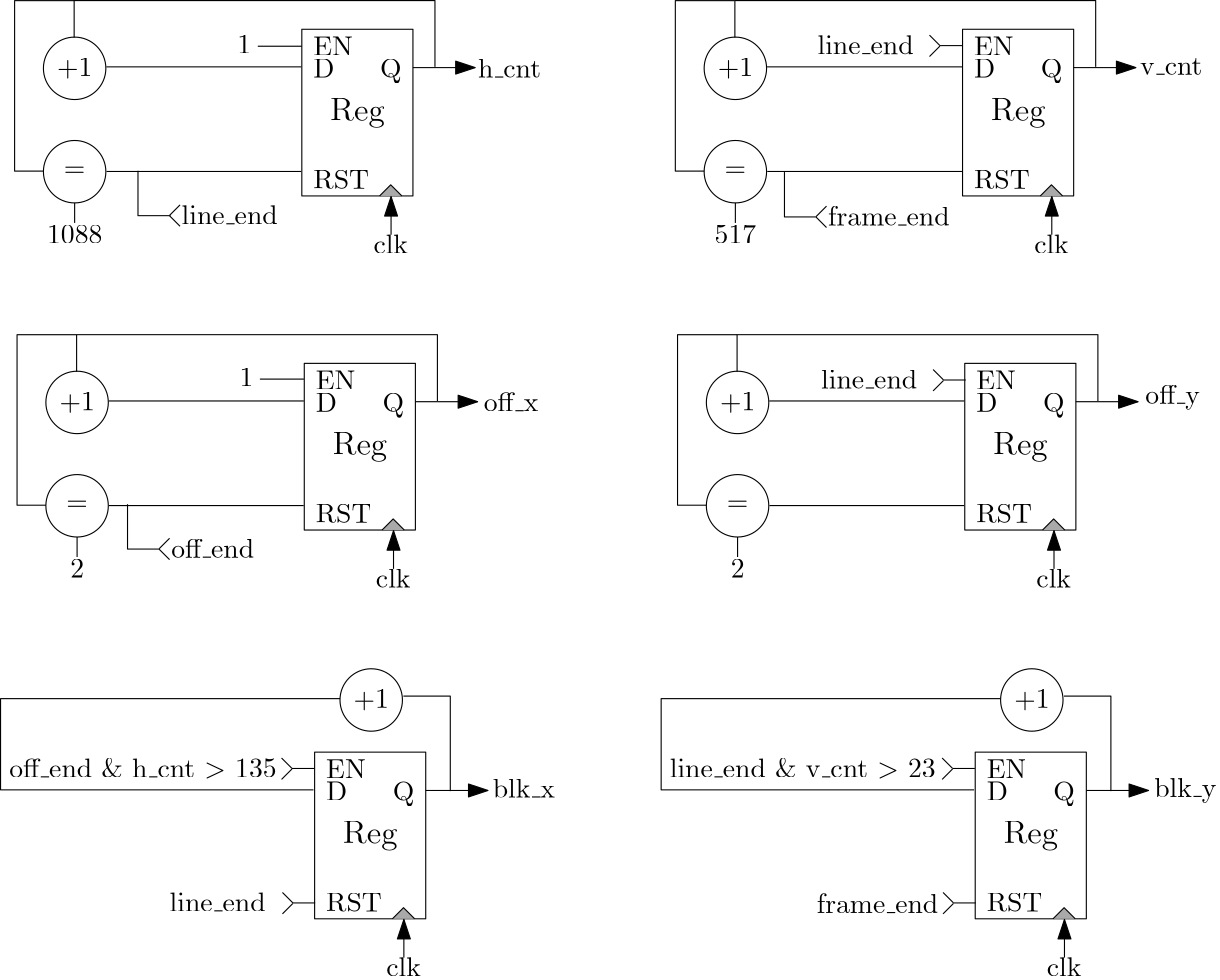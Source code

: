 <?xml version="1.0"?>
<!DOCTYPE ipe SYSTEM "ipe.dtd">
<ipe version="70218" creator="Ipe 7.2.23">
<info created="D:20210514162734" modified="D:20210514162847"/>
<ipestyle name="basic">
<symbol name="arrow/arc(spx)">
<path stroke="sym-stroke" fill="sym-stroke" pen="sym-pen">
0 0 m
-1 0.333 l
-1 -0.333 l
h
</path>
</symbol>
<symbol name="arrow/farc(spx)">
<path stroke="sym-stroke" fill="white" pen="sym-pen">
0 0 m
-1 0.333 l
-1 -0.333 l
h
</path>
</symbol>
<symbol name="arrow/ptarc(spx)">
<path stroke="sym-stroke" fill="sym-stroke" pen="sym-pen">
0 0 m
-1 0.333 l
-0.8 0 l
-1 -0.333 l
h
</path>
</symbol>
<symbol name="arrow/fptarc(spx)">
<path stroke="sym-stroke" fill="white" pen="sym-pen">
0 0 m
-1 0.333 l
-0.8 0 l
-1 -0.333 l
h
</path>
</symbol>
<symbol name="mark/circle(sx)" transformations="translations">
<path fill="sym-stroke">
0.6 0 0 0.6 0 0 e
0.4 0 0 0.4 0 0 e
</path>
</symbol>
<symbol name="mark/disk(sx)" transformations="translations">
<path fill="sym-stroke">
0.6 0 0 0.6 0 0 e
</path>
</symbol>
<symbol name="mark/fdisk(sfx)" transformations="translations">
<group>
<path fill="sym-fill">
0.5 0 0 0.5 0 0 e
</path>
<path fill="sym-stroke" fillrule="eofill">
0.6 0 0 0.6 0 0 e
0.4 0 0 0.4 0 0 e
</path>
</group>
</symbol>
<symbol name="mark/box(sx)" transformations="translations">
<path fill="sym-stroke" fillrule="eofill">
-0.6 -0.6 m
0.6 -0.6 l
0.6 0.6 l
-0.6 0.6 l
h
-0.4 -0.4 m
0.4 -0.4 l
0.4 0.4 l
-0.4 0.4 l
h
</path>
</symbol>
<symbol name="mark/square(sx)" transformations="translations">
<path fill="sym-stroke">
-0.6 -0.6 m
0.6 -0.6 l
0.6 0.6 l
-0.6 0.6 l
h
</path>
</symbol>
<symbol name="mark/fsquare(sfx)" transformations="translations">
<group>
<path fill="sym-fill">
-0.5 -0.5 m
0.5 -0.5 l
0.5 0.5 l
-0.5 0.5 l
h
</path>
<path fill="sym-stroke" fillrule="eofill">
-0.6 -0.6 m
0.6 -0.6 l
0.6 0.6 l
-0.6 0.6 l
h
-0.4 -0.4 m
0.4 -0.4 l
0.4 0.4 l
-0.4 0.4 l
h
</path>
</group>
</symbol>
<symbol name="mark/cross(sx)" transformations="translations">
<group>
<path fill="sym-stroke">
-0.43 -0.57 m
0.57 0.43 l
0.43 0.57 l
-0.57 -0.43 l
h
</path>
<path fill="sym-stroke">
-0.43 0.57 m
0.57 -0.43 l
0.43 -0.57 l
-0.57 0.43 l
h
</path>
</group>
</symbol>
<symbol name="arrow/fnormal(spx)">
<path stroke="sym-stroke" fill="white" pen="sym-pen">
0 0 m
-1 0.333 l
-1 -0.333 l
h
</path>
</symbol>
<symbol name="arrow/pointed(spx)">
<path stroke="sym-stroke" fill="sym-stroke" pen="sym-pen">
0 0 m
-1 0.333 l
-0.8 0 l
-1 -0.333 l
h
</path>
</symbol>
<symbol name="arrow/fpointed(spx)">
<path stroke="sym-stroke" fill="white" pen="sym-pen">
0 0 m
-1 0.333 l
-0.8 0 l
-1 -0.333 l
h
</path>
</symbol>
<symbol name="arrow/linear(spx)">
<path stroke="sym-stroke" pen="sym-pen">
-1 0.333 m
0 0 l
-1 -0.333 l
</path>
</symbol>
<symbol name="arrow/fdouble(spx)">
<path stroke="sym-stroke" fill="white" pen="sym-pen">
0 0 m
-1 0.333 l
-1 -0.333 l
h
-1 0 m
-2 0.333 l
-2 -0.333 l
h
</path>
</symbol>
<symbol name="arrow/double(spx)">
<path stroke="sym-stroke" fill="sym-stroke" pen="sym-pen">
0 0 m
-1 0.333 l
-1 -0.333 l
h
-1 0 m
-2 0.333 l
-2 -0.333 l
h
</path>
</symbol>
<symbol name="arrow/mid-normal(spx)">
<path stroke="sym-stroke" fill="sym-stroke" pen="sym-pen">
0.5 0 m
-0.5 0.333 l
-0.5 -0.333 l
h
</path>
</symbol>
<symbol name="arrow/mid-fnormal(spx)">
<path stroke="sym-stroke" fill="white" pen="sym-pen">
0.5 0 m
-0.5 0.333 l
-0.5 -0.333 l
h
</path>
</symbol>
<symbol name="arrow/mid-pointed(spx)">
<path stroke="sym-stroke" fill="sym-stroke" pen="sym-pen">
0.5 0 m
-0.5 0.333 l
-0.3 0 l
-0.5 -0.333 l
h
</path>
</symbol>
<symbol name="arrow/mid-fpointed(spx)">
<path stroke="sym-stroke" fill="white" pen="sym-pen">
0.5 0 m
-0.5 0.333 l
-0.3 0 l
-0.5 -0.333 l
h
</path>
</symbol>
<symbol name="arrow/mid-double(spx)">
<path stroke="sym-stroke" fill="sym-stroke" pen="sym-pen">
1 0 m
0 0.333 l
0 -0.333 l
h
0 0 m
-1 0.333 l
-1 -0.333 l
h
</path>
</symbol>
<symbol name="arrow/mid-fdouble(spx)">
<path stroke="sym-stroke" fill="white" pen="sym-pen">
1 0 m
0 0.333 l
0 -0.333 l
h
0 0 m
-1 0.333 l
-1 -0.333 l
h
</path>
</symbol>
<anglesize name="22.5 deg" value="22.5"/>
<anglesize name="30 deg" value="30"/>
<anglesize name="45 deg" value="45"/>
<anglesize name="60 deg" value="60"/>
<anglesize name="90 deg" value="90"/>
<arrowsize name="large" value="10"/>
<arrowsize name="small" value="5"/>
<arrowsize name="tiny" value="3"/>
<color name="blue" value="0 0 1"/>
<color name="brown" value="0.647 0.165 0.165"/>
<color name="darkblue" value="0 0 0.545"/>
<color name="darkcyan" value="0 0.545 0.545"/>
<color name="darkgray" value="0.663"/>
<color name="darkgreen" value="0 0.392 0"/>
<color name="darkmagenta" value="0.545 0 0.545"/>
<color name="darkorange" value="1 0.549 0"/>
<color name="darkred" value="0.545 0 0"/>
<color name="gold" value="1 0.843 0"/>
<color name="gray" value="0.745"/>
<color name="green" value="0 1 0"/>
<color name="lightblue" value="0.678 0.847 0.902"/>
<color name="lightcyan" value="0.878 1 1"/>
<color name="lightgray" value="0.827"/>
<color name="lightgreen" value="0.565 0.933 0.565"/>
<color name="lightyellow" value="1 1 0.878"/>
<color name="navy" value="0 0 0.502"/>
<color name="orange" value="1 0.647 0"/>
<color name="pink" value="1 0.753 0.796"/>
<color name="purple" value="0.627 0.125 0.941"/>
<color name="red" value="1 0 0"/>
<color name="seagreen" value="0.18 0.545 0.341"/>
<color name="turquoise" value="0.251 0.878 0.816"/>
<color name="violet" value="0.933 0.51 0.933"/>
<color name="yellow" value="1 1 0"/>
<dashstyle name="dash dot dotted" value="[4 2 1 2 1 2] 0"/>
<dashstyle name="dash dotted" value="[4 2 1 2] 0"/>
<dashstyle name="dashed" value="[4] 0"/>
<dashstyle name="dotted" value="[1 3] 0"/>
<gridsize name="10 pts (~3.5 mm)" value="10"/>
<gridsize name="14 pts (~5 mm)" value="14"/>
<gridsize name="16 pts (~6 mm)" value="16"/>
<gridsize name="20 pts (~7 mm)" value="20"/>
<gridsize name="28 pts (~10 mm)" value="28"/>
<gridsize name="32 pts (~12 mm)" value="32"/>
<gridsize name="4 pts" value="4"/>
<gridsize name="56 pts (~20 mm)" value="56"/>
<gridsize name="8 pts (~3 mm)" value="8"/>
<opacity name="10%" value="0.1"/>
<opacity name="30%" value="0.3"/>
<opacity name="50%" value="0.5"/>
<opacity name="75%" value="0.75"/>
<pen name="fat" value="1.2"/>
<pen name="heavier" value="0.8"/>
<pen name="ultrafat" value="2"/>
<symbolsize name="large" value="5"/>
<symbolsize name="small" value="2"/>
<symbolsize name="tiny" value="1.1"/>
<textsize name="Huge" value="\Huge"/>
<textsize name="LARGE" value="\LARGE"/>
<textsize name="Large" value="\Large"/>
<textsize name="footnote" value="\footnotesize"/>
<textsize name="huge" value="\huge"/>
<textsize name="large" value="\large"/>
<textsize name="small" value="\small"/>
<textsize name="tiny" value="\tiny"/>
<textstyle name="center" begin="\begin{center}" end="\end{center}"/>
<textstyle name="item" begin="\begin{itemize}\item{}" end="\end{itemize}"/>
<textstyle name="itemize" begin="\begin{itemize}" end="\end{itemize}"/>
<tiling name="falling" angle="-60" step="4" width="1"/>
<tiling name="rising" angle="30" step="4" width="1"/>
</ipestyle>
<page>
<layer name="alpha"/>
<view layers="alpha" active="alpha"/>
<group layer="alpha" matrix="1 0 0 1 -0.0227563 89.2897">
<group matrix="1 0 0 1 0 -92.4295">
<group matrix="1 0 0 1 -44.3238 -144.013">
<text matrix="1 0 0 1 12.7193 17.2055" transformations="translations" pos="299.506 547.912" stroke="black" type="label" width="12.73" height="6.421" depth="0.83" valign="baseline">+1</text>
<path matrix="1 0 0 1 13.1645 16.6751" stroke="black">
11.2392 0 0 11.2392 305.425 551.238 e
</path>
</group>
<path matrix="1 0 0 1 -74.1087 -18.8726" stroke="black">
328 424 m
328 364 l
368 364 l
368 424 l
h
</path>
<text matrix="1 0 0 1 -75.9437 -11.7996" transformations="translations" pos="340 384" stroke="black" type="label" width="19.67" height="8.174" depth="2.32" valign="baseline" size="large">Reg</text>
<path matrix="1 0 0 1 -74.1087 -10.8726" stroke="black" fill="darkgray">
356 356 m
360 360 l
364 356 l
</path>
<text matrix="1 0 0 1 -83.2057 -23.5576" transformations="translations" pos="362.871 347.966" stroke="black" type="label" width="12.453" height="6.918" depth="0" valign="baseline">clk</text>
<text matrix="1 0 0 1 -73.9827 -16.2766" transformations="translations" pos="332 404" stroke="black" type="label" width="7.61" height="6.808" depth="0" valign="baseline">D</text>
<text matrix="1 0 0 1 -69.9827 -16.2766" transformations="translations" pos="352 404" stroke="black" type="label" width="7.749" height="6.815" depth="1.93" valign="baseline">Q</text>
<text matrix="1 0 0 1 -73.9827 27.7234" transformations="translations" pos="332 368" stroke="black" type="label" width="14.252" height="6.808" depth="0" valign="baseline">EN</text>
<text matrix="1 0 0 1 -73.9827 -16.2766" transformations="translations" pos="332 364" stroke="black" type="label" width="20.064" height="6.808" depth="0" valign="baseline">RST</text>
<path matrix="-0.303025 0 0 2.04368 389.743 -382.557" stroke="black" arrow="normal/normal">
342.294 349.228 m
342.294 355.946 l
</path>
<path matrix="1 0 0 1 -80.3127 -259.102" stroke="0" arrow="normal/normal">
374.199 650.424 m
396.603 650.424 l
</path>
<text matrix="1 0 0 1 -158.39 -163.956" transformations="translations" pos="360.058 511.754" stroke="black" type="label" width="34.582" height="6.918" depth="0" valign="baseline">line\_end</text>
<path matrix="-1 0 0 1 601.56 -115.864" stroke="black">
355.819 515.117 m
359.578 518.876 l
</path>
<path matrix="-1 0 0 -1 601.564 914.187" stroke="black">
355.819 515.117 m
359.578 518.876 l
</path>
<path matrix="1 0 0 1 -149.445 -65.4596" stroke="black">
395.17 464.704 m
403.202 464.704 l
</path>
<text matrix="1 0 0 1 -157.771 -68.9819" transformations="translations" pos="475.76 457.767" stroke="black" type="label" width="22.405" height="6.918" depth="0" valign="baseline">blk\_x</text>
<path matrix="-1 0 0 1 601.883 -164.27" stroke="black">
355.819 515.117 m
359.578 518.876 l
</path>
<path matrix="-1 0 0 -1 601.887 865.781" stroke="black">
355.819 515.117 m
359.578 518.876 l
</path>
<path matrix="1 0 0 1 -149.122 -113.865" stroke="black">
395.17 464.704 m
403.202 464.704 l
</path>
<text matrix="1 0 0 1 -47.6592 -6.15693" transformations="translations" pos="191.581 402.183" stroke="black" type="label" width="96.284" height="6.918" depth="0.39" valign="baseline">off\_end \&amp; h\_cnt $&gt;$ 135</text>
<path stroke="black">
302.733 391.087 m
302.733 425.292 l
285.859 425.292 l
</path>
<path stroke="black">
263.055 424.38 m
140.829 424.38 l
140.829 391.543 l
253.478 391.543 l
</path>
</group>
<group matrix="1 0 0 1 49.4024 0">
<group matrix="1 0 0 1 144.09 -236.442">
<text matrix="1 0 0 1 12.7193 17.2055" transformations="translations" pos="299.506 547.912" stroke="black" type="label" width="12.73" height="6.421" depth="0.83" valign="baseline">+1</text>
<path matrix="1 0 0 1 13.1645 16.6751" stroke="black">
11.2392 0 0 11.2392 305.425 551.238 e
</path>
</group>
<path matrix="1 0 0 1 114.305 -111.302" stroke="black">
328 424 m
328 364 l
368 364 l
368 424 l
h
</path>
<text matrix="1 0 0 1 112.47 -104.229" transformations="translations" pos="340 384" stroke="black" type="label" width="19.67" height="8.174" depth="2.32" valign="baseline" size="large">Reg</text>
<path matrix="1 0 0 1 114.305 -103.302" stroke="black" fill="darkgray">
356 356 m
360 360 l
364 356 l
</path>
<text matrix="1 0 0 1 105.208 -115.987" transformations="translations" pos="362.871 347.966" stroke="black" type="label" width="12.453" height="6.918" depth="0" valign="baseline">clk</text>
<text matrix="1 0 0 1 114.431 -108.706" transformations="translations" pos="332 404" stroke="black" type="label" width="7.61" height="6.808" depth="0" valign="baseline">D</text>
<text matrix="1 0 0 1 118.431 -108.706" transformations="translations" pos="352 404" stroke="black" type="label" width="7.749" height="6.815" depth="1.93" valign="baseline">Q</text>
<text matrix="1 0 0 1 114.431 -64.7061" transformations="translations" pos="332 368" stroke="black" type="label" width="14.252" height="6.808" depth="0" valign="baseline">EN</text>
<text matrix="1 0 0 1 114.431 -108.706" transformations="translations" pos="332 364" stroke="black" type="label" width="20.064" height="6.808" depth="0" valign="baseline">RST</text>
<path matrix="-0.303025 0 0 2.04368 578.157 -474.986" stroke="black" arrow="normal/normal">
342.294 349.228 m
342.294 355.946 l
</path>
<path matrix="1 0 0 1 108.101 -351.531" stroke="0" arrow="normal/normal">
374.199 650.424 m
396.603 650.424 l
</path>
<path matrix="-1 0 0 1 789.974 -208.293" stroke="black">
355.819 515.117 m
359.578 518.876 l
</path>
<path matrix="-1 0 0 -1 789.978 821.758" stroke="black">
355.819 515.117 m
359.578 518.876 l
</path>
<path matrix="1 0 0 1 38.9692 -157.889" stroke="black">
395.17 464.704 m
403.202 464.704 l
</path>
<text matrix="1 0 0 1 30.9586 -161.217" transformations="translations" pos="475.76 457.767" stroke="black" type="label" width="22.405" height="6.926" depth="1.93" valign="baseline">blk\_y</text>
<path matrix="-1 0 0 1 790.297 -256.699" stroke="black">
355.819 515.117 m
359.578 518.876 l
</path>
<path matrix="-1 0 0 -1 790.301 773.352" stroke="black">
355.819 515.117 m
359.578 518.876 l
</path>
<path matrix="1 0 0 1 39.2922 -206.294" stroke="black">
395.17 464.704 m
403.202 464.704 l
</path>
<text matrix="1 0 0 1 140.755 -98.5864" transformations="translations" pos="191.581 402.183" stroke="black" type="label" width="95.73" height="6.918" depth="0.39" valign="baseline">line\_end \&amp; v\_cnt $&gt;$ 23</text>
<path matrix="1 0 0 1 188.414 -92.4295" stroke="black">
302.733 391.087 m
302.733 425.292 l
285.859 425.292 l
</path>
<path matrix="1 0 0 1 188.414 -92.4295" stroke="black">
263.055 424.38 m
140.829 424.38 l
140.829 391.543 l
253.478 391.543 l
</path>
<text matrix="1 0 0 1 25.2038 -257.014" transformations="translations" pos="360.058 511.754" stroke="black" type="label" width="43.742" height="6.918" depth="0" valign="baseline">frame\_end</text>
</group>
</group>
<group>
<path matrix="1 0 0 1 86.7474 80.2429" stroke="black">
448.304 568.44 m
448.304 592.311 l
318.414 592.311 l
318.414 578.971 l
</path>
<path matrix="1 0 0 1 86.7474 80.2429" stroke="black">
400.21 568.44 m
329.999 568.44 l
</path>
<group matrix="1 0 0 1 86.7474 80.2429">
<text matrix="1 0 0 1 12.7193 17.2055" transformations="translations" pos="299.506 547.912" stroke="black" type="label" width="12.73" height="6.421" depth="0.83" valign="baseline">+1</text>
<path matrix="1 0 0 1 13.1645 16.6751" stroke="black">
11.2392 0 0 11.2392 305.425 551.238 e
</path>
</group>
<group matrix="1 0 0 1 86.3967 80.2429">
<path matrix="1 0 0 1 13.5155 -20.5363" stroke="black">
11.2392 0 0 11.2392 305.425 551.238 e
</path>
<text matrix="1 0 0 1 -0.890834 -2.70494" transformations="translations" pos="315.957 531.579" stroke="black" type="label" width="7.749" height="3.655" depth="0" valign="baseline">=</text>
</group>
<path matrix="1 0 0 1 86.7474 80.2429" stroke="black">
318.388 592.289 m
296.978 592.289 l
296.978 530.915 l
307.378 530.915 l
</path>
<path matrix="1 0 0 1 86.7474 80.2429" stroke="black">
330.072 530.781 m
400.168 530.781 l
</path>
<text matrix="1 0 0 1 88.2002 37.5479" transformations="translations" pos="309.665 547.555" stroke="black" type="label" width="14.944" height="6.42" depth="0" valign="baseline">517</text>
<path matrix="1 0 0 1 86.9887 80.2429" stroke="black">
318.348 519.458 m
318.348 512.265 l
</path>
<path matrix="1 0 0 1 159.122 238.22" stroke="black">
328 424 m
328 364 l
368 364 l
368 424 l
h
</path>
<text matrix="1 0 0 1 157.287 245.293" transformations="translations" pos="340 384" stroke="black" type="label" width="19.67" height="8.174" depth="2.32" valign="baseline" size="large">Reg</text>
<path matrix="1 0 0 1 159.122 246.22" stroke="black" fill="darkgray">
356 356 m
360 360 l
364 356 l
</path>
<text matrix="1 0 0 1 150.025 233.535" transformations="translations" pos="362.871 347.966" stroke="black" type="label" width="12.453" height="6.918" depth="0" valign="baseline">clk</text>
<text matrix="1 0 0 1 159.248 240.816" transformations="translations" pos="332 404" stroke="black" type="label" width="7.61" height="6.808" depth="0" valign="baseline">D</text>
<text matrix="1 0 0 1 163.248 240.816" transformations="translations" pos="352 404" stroke="black" type="label" width="7.749" height="6.815" depth="1.93" valign="baseline">Q</text>
<text matrix="1 0 0 1 159.248 284.816" transformations="translations" pos="332 368" stroke="black" type="label" width="14.252" height="6.808" depth="0" valign="baseline">EN</text>
<text matrix="1 0 0 1 159.248 240.816" transformations="translations" pos="332 364" stroke="black" type="label" width="20.064" height="6.808" depth="0" valign="baseline">RST</text>
<path matrix="-0.303025 0 0 2.04368 622.974 -125.464" stroke="black" arrow="normal/normal">
342.294 349.228 m
342.294 355.946 l
</path>
<path matrix="1 0 0 1 152.918 -2.00908" stroke="0" arrow="normal/normal">
374.199 650.424 m
396.603 650.424 l
</path>
<text matrix="1 0 0 1 74.8409 141.506" transformations="translations" pos="360.058 511.754" stroke="black" type="label" width="34.582" height="6.918" depth="0" valign="baseline">line\_end</text>
<path matrix="-1 0 0 1 834.791 141.229" stroke="black">
355.819 515.117 m
359.578 518.876 l
</path>
<path matrix="-1 0 0 -1 834.795 1171.28" stroke="black">
355.819 515.117 m
359.578 518.876 l
</path>
<path matrix="1 0 0 1 83.7852 191.633" stroke="black">
395.17 464.704 m
403.202 464.704 l
</path>
<text matrix="1 0 0 1 75.2817 188.059" transformations="translations" pos="475.76 457.767" stroke="black" type="label" width="22.405" height="6.128" depth="0" valign="baseline">v\_cnt</text>
<text matrix="1 0 0 1 78.6543 79.7914" transformations="translations" pos="360.058 511.754" stroke="black" type="label" width="43.742" height="6.918" depth="0" valign="baseline">frame\_end</text>
<path matrix="1 0 0 1 78.6543 79.7914" stroke="black">
344.358 531.015 m
344.358 514.871 l
356.066 514.871 l
</path>
<path matrix="1 0 0 1 78.5753 79.6731" stroke="black">
355.819 515.117 m
359.578 518.876 l
</path>
<path matrix="1 0 0 -1 78.5713 1109.71" stroke="black">
355.819 515.117 m
359.578 518.876 l
</path>
</group>
<text matrix="1 0 0 1 -154.077 80.2426" transformations="translations" pos="360.058 511.754" stroke="black" type="label" width="34.582" height="6.918" depth="0" valign="baseline">line\_end</text>
<path matrix="1 0 0 1 -154.077 80.2426" stroke="black">
344.358 531.015 m
344.358 514.871 l
356.066 514.871 l
</path>
<path matrix="1 0 0 1 -154.156 80.1242" stroke="black">
355.819 515.117 m
359.578 518.876 l
</path>
<path matrix="1 0 0 -1 -154.161 1110.17" stroke="black">
355.819 515.117 m
359.578 518.876 l
</path>
<text matrix="1 0 0 1 -167.642 78.0608" transformations="translations" pos="480.32 566.768" stroke="black" type="label" width="22.682" height="6.918" depth="0" valign="baseline">h\_cnt</text>
<path matrix="1 0 0 1 -151.115 80.2426" stroke="black">
448.304 568.44 m
448.304 592.311 l
318.414 592.311 l
318.414 578.971 l
</path>
<path matrix="1 0 0 1 -151.115 80.2426" stroke="black">
400.21 568.44 m
329.999 568.44 l
</path>
<group matrix="1 0 0 1 -151.115 80.2426">
<text matrix="1 0 0 1 12.7193 17.2055" transformations="translations" pos="299.506 547.912" stroke="black" type="label" width="12.73" height="6.421" depth="0.83" valign="baseline">+1</text>
<path matrix="1 0 0 1 13.1645 16.6751" stroke="black">
11.2392 0 0 11.2392 305.425 551.238 e
</path>
</group>
<group matrix="1 0 0 1 -151.465 80.2426">
<path matrix="1 0 0 1 13.5155 -20.5363" stroke="black">
11.2392 0 0 11.2392 305.425 551.238 e
</path>
<text matrix="1 0 0 1 -0.890834 -2.70494" transformations="translations" pos="315.957 531.579" stroke="black" type="label" width="7.749" height="3.655" depth="0" valign="baseline">=</text>
</group>
<path matrix="1 0 0 1 -151.115 80.2426" stroke="black">
318.388 592.289 m
296.978 592.289 l
296.978 530.915 l
307.378 530.915 l
</path>
<path matrix="1 0 0 1 -151.115 80.2426" stroke="black">
330.072 530.781 m
400.168 530.781 l
</path>
<text matrix="1 0 0 1 -152.152 37.5476" transformations="translations" pos="309.665 547.555" stroke="black" type="label" width="19.925" height="6.42" depth="0" valign="baseline">1088</text>
<path matrix="1 0 0 1 -150.873 80.2426" stroke="black">
318.348 519.458 m
318.348 512.265 l
</path>
<path matrix="1 0 0 1 -78.7396 238.22" stroke="black">
328 424 m
328 364 l
368 364 l
368 424 l
h
</path>
<text matrix="1 0 0 1 -80.5746 245.293" transformations="translations" pos="340 384" stroke="black" type="label" width="19.67" height="8.174" depth="2.32" valign="baseline" size="large">Reg</text>
<path matrix="1 0 0 1 -78.7396 246.22" stroke="black" fill="darkgray">
356 356 m
360 360 l
364 356 l
</path>
<text matrix="1 0 0 1 -87.8368 233.535" transformations="translations" pos="362.871 347.966" stroke="black" type="label" width="12.453" height="6.918" depth="0" valign="baseline">clk</text>
<text matrix="1 0 0 1 -78.6141 240.816" transformations="translations" pos="332 404" stroke="black" type="label" width="7.61" height="6.808" depth="0" valign="baseline">D</text>
<text matrix="1 0 0 1 -74.6141 240.816" transformations="translations" pos="352 404" stroke="black" type="label" width="7.749" height="6.815" depth="1.93" valign="baseline">Q</text>
<text matrix="1 0 0 1 -78.6141 284.816" transformations="translations" pos="332 368" stroke="black" type="label" width="14.252" height="6.808" depth="0" valign="baseline">EN</text>
<text matrix="1 0 0 1 -78.6141 240.816" transformations="translations" pos="332 364" stroke="black" type="label" width="20.064" height="6.808" depth="0" valign="baseline">RST</text>
<path matrix="-0.303025 0 0 2.04368 385.112 -125.464" stroke="black" arrow="normal/normal">
342.294 349.228 m
342.294 355.946 l
</path>
<path matrix="1 0 0 1 -84.9444 -2.00937" stroke="0" arrow="normal/normal">
374.199 650.424 m
396.603 650.424 l
</path>
<group matrix="1 0 0 1 0.887984 16.052">
<path matrix="1 0 0 1 86.6547 -56.0862" stroke="black">
448.304 568.44 m
448.304 592.311 l
318.414 592.311 l
318.414 578.971 l
</path>
<path matrix="1 0 0 1 86.6547 -56.0862" stroke="black">
400.21 568.44 m
329.999 568.44 l
</path>
<group matrix="1 0 0 1 86.6547 -56.0862">
<text matrix="1 0 0 1 12.7193 17.2055" transformations="translations" pos="299.506 547.912" stroke="black" type="label" width="12.73" height="6.421" depth="0.83" valign="baseline">+1</text>
<path matrix="1 0 0 1 13.1645 16.6751" stroke="black">
11.2392 0 0 11.2392 305.425 551.238 e
</path>
</group>
<group matrix="1 0 0 1 86.304 -56.0862">
<path matrix="1 0 0 1 13.5155 -20.5363" stroke="black">
11.2392 0 0 11.2392 305.425 551.238 e
</path>
<text matrix="1 0 0 1 -0.890834 -2.70494" transformations="translations" pos="315.957 531.579" stroke="black" type="label" width="7.749" height="3.655" depth="0" valign="baseline">=</text>
</group>
<path matrix="1 0 0 1 86.6547 -56.0862" stroke="black">
318.388 592.289 m
296.978 592.289 l
296.978 530.915 l
307.378 530.915 l
</path>
<path matrix="1 0 0 1 86.6547 -56.0862" stroke="black">
330.072 530.781 m
400.168 530.781 l
</path>
<text matrix="1 0 0 1 93.0885 -98.7812" transformations="translations" pos="309.665 547.555" stroke="black" type="label" width="4.981" height="6.42" depth="0" valign="baseline">2</text>
<path matrix="1 0 0 1 86.896 -56.0862" stroke="black">
318.348 519.458 m
318.348 512.265 l
</path>
<path matrix="1 0 0 1 159.03 101.891" stroke="black">
328 424 m
328 364 l
368 364 l
368 424 l
h
</path>
<text matrix="1 0 0 1 157.195 108.964" transformations="translations" pos="340 384" stroke="black" type="label" width="19.67" height="8.174" depth="2.32" valign="baseline" size="large">Reg</text>
<path matrix="1 0 0 1 159.03 109.891" stroke="black" fill="darkgray">
356 356 m
360 360 l
364 356 l
</path>
<text matrix="1 0 0 1 149.932 97.2057" transformations="translations" pos="362.871 347.966" stroke="black" type="label" width="12.453" height="6.918" depth="0" valign="baseline">clk</text>
<text matrix="1 0 0 1 159.155 104.487" transformations="translations" pos="332 404" stroke="black" type="label" width="7.61" height="6.808" depth="0" valign="baseline">D</text>
<text matrix="1 0 0 1 163.155 104.487" transformations="translations" pos="352 404" stroke="black" type="label" width="7.749" height="6.815" depth="1.93" valign="baseline">Q</text>
<text matrix="1 0 0 1 159.155 148.487" transformations="translations" pos="332 368" stroke="black" type="label" width="14.252" height="6.808" depth="0" valign="baseline">EN</text>
<text matrix="1 0 0 1 159.155 104.487" transformations="translations" pos="332 364" stroke="black" type="label" width="20.064" height="6.808" depth="0" valign="baseline">RST</text>
<path matrix="-0.303025 0 0 2.04368 622.881 -261.793" stroke="black" arrow="normal/normal">
342.294 349.228 m
342.294 355.946 l
</path>
<path matrix="1 0 0 1 152.825 -138.338" stroke="0" arrow="normal/normal">
374.199 650.424 m
396.603 650.424 l
</path>
<text matrix="1 0 0 1 81.8723 166.427" transformations="translations" pos="470.163 344.894" stroke="black" type="label" width="19.638" height="6.926" depth="1.93" valign="baseline">off\_y</text>
<text matrix="1 0 0 1 75.255 5.07463" transformations="translations" pos="360.058 511.754" stroke="black" type="label" width="34.582" height="6.918" depth="0" valign="baseline">line\_end</text>
<path matrix="-1 0 0 1 835.204 4.79763" stroke="black">
355.819 515.117 m
359.578 518.876 l
</path>
<path matrix="-1 0 0 -1 835.209 1034.85" stroke="black">
355.819 515.117 m
359.578 518.876 l
</path>
<path matrix="1 0 0 1 84.1992 55.2019" stroke="black">
395.17 464.704 m
403.202 464.704 l
</path>
</group>
<path matrix="1 0 0 1 -150.23 -40.0343" stroke="black">
448.304 568.44 m
448.304 592.311 l
318.414 592.311 l
318.414 578.971 l
</path>
<path matrix="1 0 0 1 -150.23 -40.0343" stroke="black">
400.21 568.44 m
329.999 568.44 l
</path>
<group matrix="1 0 0 1 -150.23 -40.0343">
<text matrix="1 0 0 1 12.7193 17.2055" transformations="translations" pos="299.506 547.912" stroke="black" type="label" width="12.73" height="6.421" depth="0.83" valign="baseline">+1</text>
<path matrix="1 0 0 1 13.1645 16.6751" stroke="black">
11.2392 0 0 11.2392 305.425 551.238 e
</path>
</group>
<group matrix="1 0 0 1 -150.581 -40.0343">
<path matrix="1 0 0 1 13.5155 -20.5363" stroke="black">
11.2392 0 0 11.2392 305.425 551.238 e
</path>
<text matrix="1 0 0 1 -0.890834 -2.70494" transformations="translations" pos="315.957 531.579" stroke="black" type="label" width="7.749" height="3.655" depth="0" valign="baseline">=</text>
</group>
<path matrix="1 0 0 1 -150.23 -40.0343" stroke="black">
318.388 592.289 m
296.978 592.289 l
296.978 530.915 l
307.378 530.915 l
</path>
<path matrix="1 0 0 1 -150.23 -40.0343" stroke="black">
330.072 530.781 m
400.168 530.781 l
</path>
<text matrix="1 0 0 1 -143.796 -82.7293" transformations="translations" pos="309.665 547.555" stroke="black" type="label" width="4.981" height="6.42" depth="0" valign="baseline">2</text>
<path matrix="1 0 0 1 -149.989 -40.0343" stroke="black">
318.348 519.458 m
318.348 512.265 l
</path>
<path matrix="1 0 0 1 -77.8551 117.943" stroke="black">
328 424 m
328 364 l
368 364 l
368 424 l
h
</path>
<text matrix="1 0 0 1 -79.6901 125.016" transformations="translations" pos="340 384" stroke="black" type="label" width="19.67" height="8.174" depth="2.32" valign="baseline" size="large">Reg</text>
<path matrix="1 0 0 1 -77.8551 125.943" stroke="black" fill="darkgray">
356 356 m
360 360 l
364 356 l
</path>
<text matrix="1 0 0 1 -86.9523 113.258" transformations="translations" pos="362.871 347.966" stroke="black" type="label" width="12.453" height="6.918" depth="0" valign="baseline">clk</text>
<text matrix="1 0 0 1 -77.7296 120.539" transformations="translations" pos="332 404" stroke="black" type="label" width="7.61" height="6.808" depth="0" valign="baseline">D</text>
<text matrix="1 0 0 1 -73.7296 120.539" transformations="translations" pos="352 404" stroke="black" type="label" width="7.749" height="6.815" depth="1.93" valign="baseline">Q</text>
<text matrix="1 0 0 1 -77.7296 164.539" transformations="translations" pos="332 368" stroke="black" type="label" width="14.252" height="6.808" depth="0" valign="baseline">EN</text>
<text matrix="1 0 0 1 -77.7296 120.539" transformations="translations" pos="332 364" stroke="black" type="label" width="20.064" height="6.808" depth="0" valign="baseline">RST</text>
<path matrix="-0.303025 0 0 2.04368 385.997 -245.741" stroke="black" arrow="normal/normal">
342.294 349.228 m
342.294 355.946 l
</path>
<path matrix="1 0 0 1 -84.0599 -122.286" stroke="0" arrow="normal/normal">
374.199 650.424 m
396.603 650.424 l
</path>
<text matrix="1 0 0 1 -155.416 179.815" transformations="translations" pos="470.163 344.894" stroke="black" type="label" width="19.638" height="6.918" depth="0" valign="baseline">off\_x</text>
<text matrix="1 0 0 1 -157.843 -39.7786" transformations="translations" pos="360.058 511.754" stroke="black" type="label" width="29.877" height="6.918" depth="0" valign="baseline">off\_end</text>
<path matrix="1 0 0 1 -157.843 -39.7786" stroke="black">
344.358 531.015 m
344.358 514.871 l
356.066 514.871 l
</path>
<path matrix="1 0 0 1 -157.922 -39.897" stroke="black">
355.819 515.117 m
359.578 518.876 l
</path>
<path matrix="1 0 0 -1 -157.927 990.151" stroke="black">
355.819 515.117 m
359.578 518.876 l
</path>
<text matrix="1 0 0 1 1.02226 -4.52717" transformations="translations" pos="225.033 658.033" stroke="black" type="label" width="4.981" height="6.42" depth="0" valign="baseline">1</text>
<path stroke="black">
249.257 656.113 m
233.412 656.113 l
</path>
<text matrix="1 0 0 1 1.78418 -124.36" transformations="translations" pos="225.033 658.033" stroke="black" type="label" width="4.981" height="6.42" depth="0" valign="baseline">1</text>
<path matrix="1 0 0 1 0.761916 -119.833" stroke="black">
249.257 656.113 m
233.412 656.113 l
</path>
</page>
</ipe>
